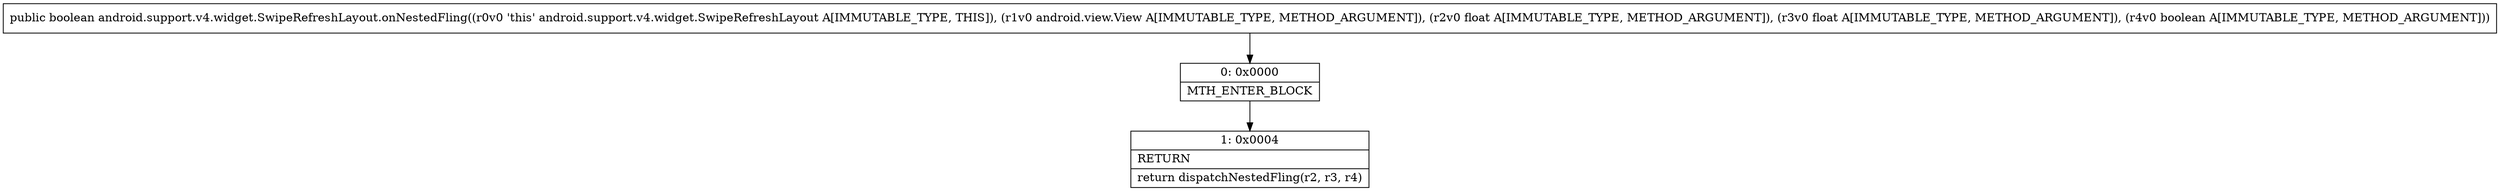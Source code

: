 digraph "CFG forandroid.support.v4.widget.SwipeRefreshLayout.onNestedFling(Landroid\/view\/View;FFZ)Z" {
Node_0 [shape=record,label="{0\:\ 0x0000|MTH_ENTER_BLOCK\l}"];
Node_1 [shape=record,label="{1\:\ 0x0004|RETURN\l|return dispatchNestedFling(r2, r3, r4)\l}"];
MethodNode[shape=record,label="{public boolean android.support.v4.widget.SwipeRefreshLayout.onNestedFling((r0v0 'this' android.support.v4.widget.SwipeRefreshLayout A[IMMUTABLE_TYPE, THIS]), (r1v0 android.view.View A[IMMUTABLE_TYPE, METHOD_ARGUMENT]), (r2v0 float A[IMMUTABLE_TYPE, METHOD_ARGUMENT]), (r3v0 float A[IMMUTABLE_TYPE, METHOD_ARGUMENT]), (r4v0 boolean A[IMMUTABLE_TYPE, METHOD_ARGUMENT])) }"];
MethodNode -> Node_0;
Node_0 -> Node_1;
}

